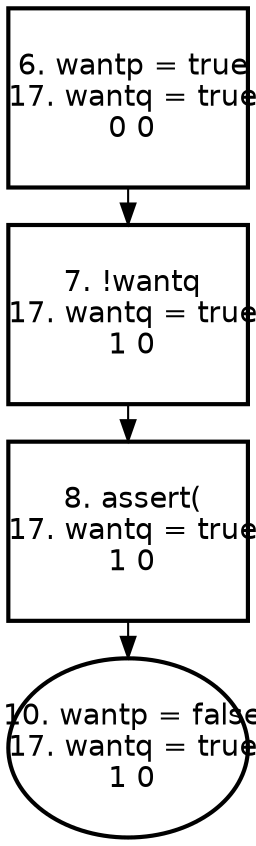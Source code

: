 digraph "" {
  graph [size="16,12",ranksep=.25];               
  node [shape=box,fontname=Helvetica,fontsize=14];
  node [width=1.6,height=1.2,fixedsize=true];     
 0 [label=" 6. wantp = true\n 17. wantq = true\n 0 0\n" style = bold ];
 1 [label=" 7. !wantq\n 17. wantq = true\n 1 0\n" style = bold ];
 2 [label=" 8. assert(\n 17. wantq = true\n 1 0\n" style = bold ];
 3 [label=" 10. wantp = false\n 17. wantq = true\n 1 0\n" shape = ellipse  style = bold ];
 0 -> 1;
 1 -> 2;
 2 -> 3;
}
